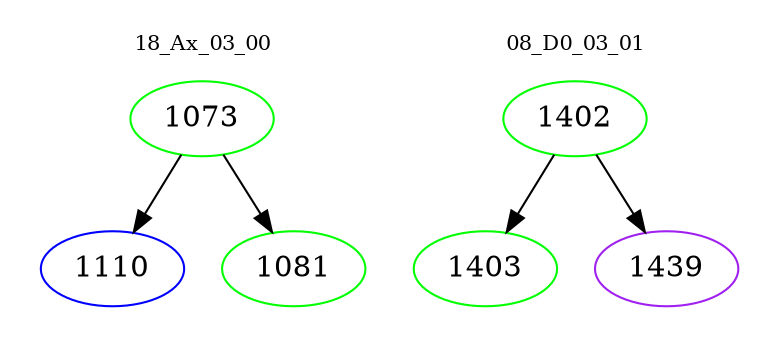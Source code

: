 digraph{
subgraph cluster_0 {
color = white
label = "18_Ax_03_00";
fontsize=10;
T0_1073 [label="1073", color="green"]
T0_1073 -> T0_1110 [color="black"]
T0_1110 [label="1110", color="blue"]
T0_1073 -> T0_1081 [color="black"]
T0_1081 [label="1081", color="green"]
}
subgraph cluster_1 {
color = white
label = "08_D0_03_01";
fontsize=10;
T1_1402 [label="1402", color="green"]
T1_1402 -> T1_1403 [color="black"]
T1_1403 [label="1403", color="green"]
T1_1402 -> T1_1439 [color="black"]
T1_1439 [label="1439", color="purple"]
}
}
